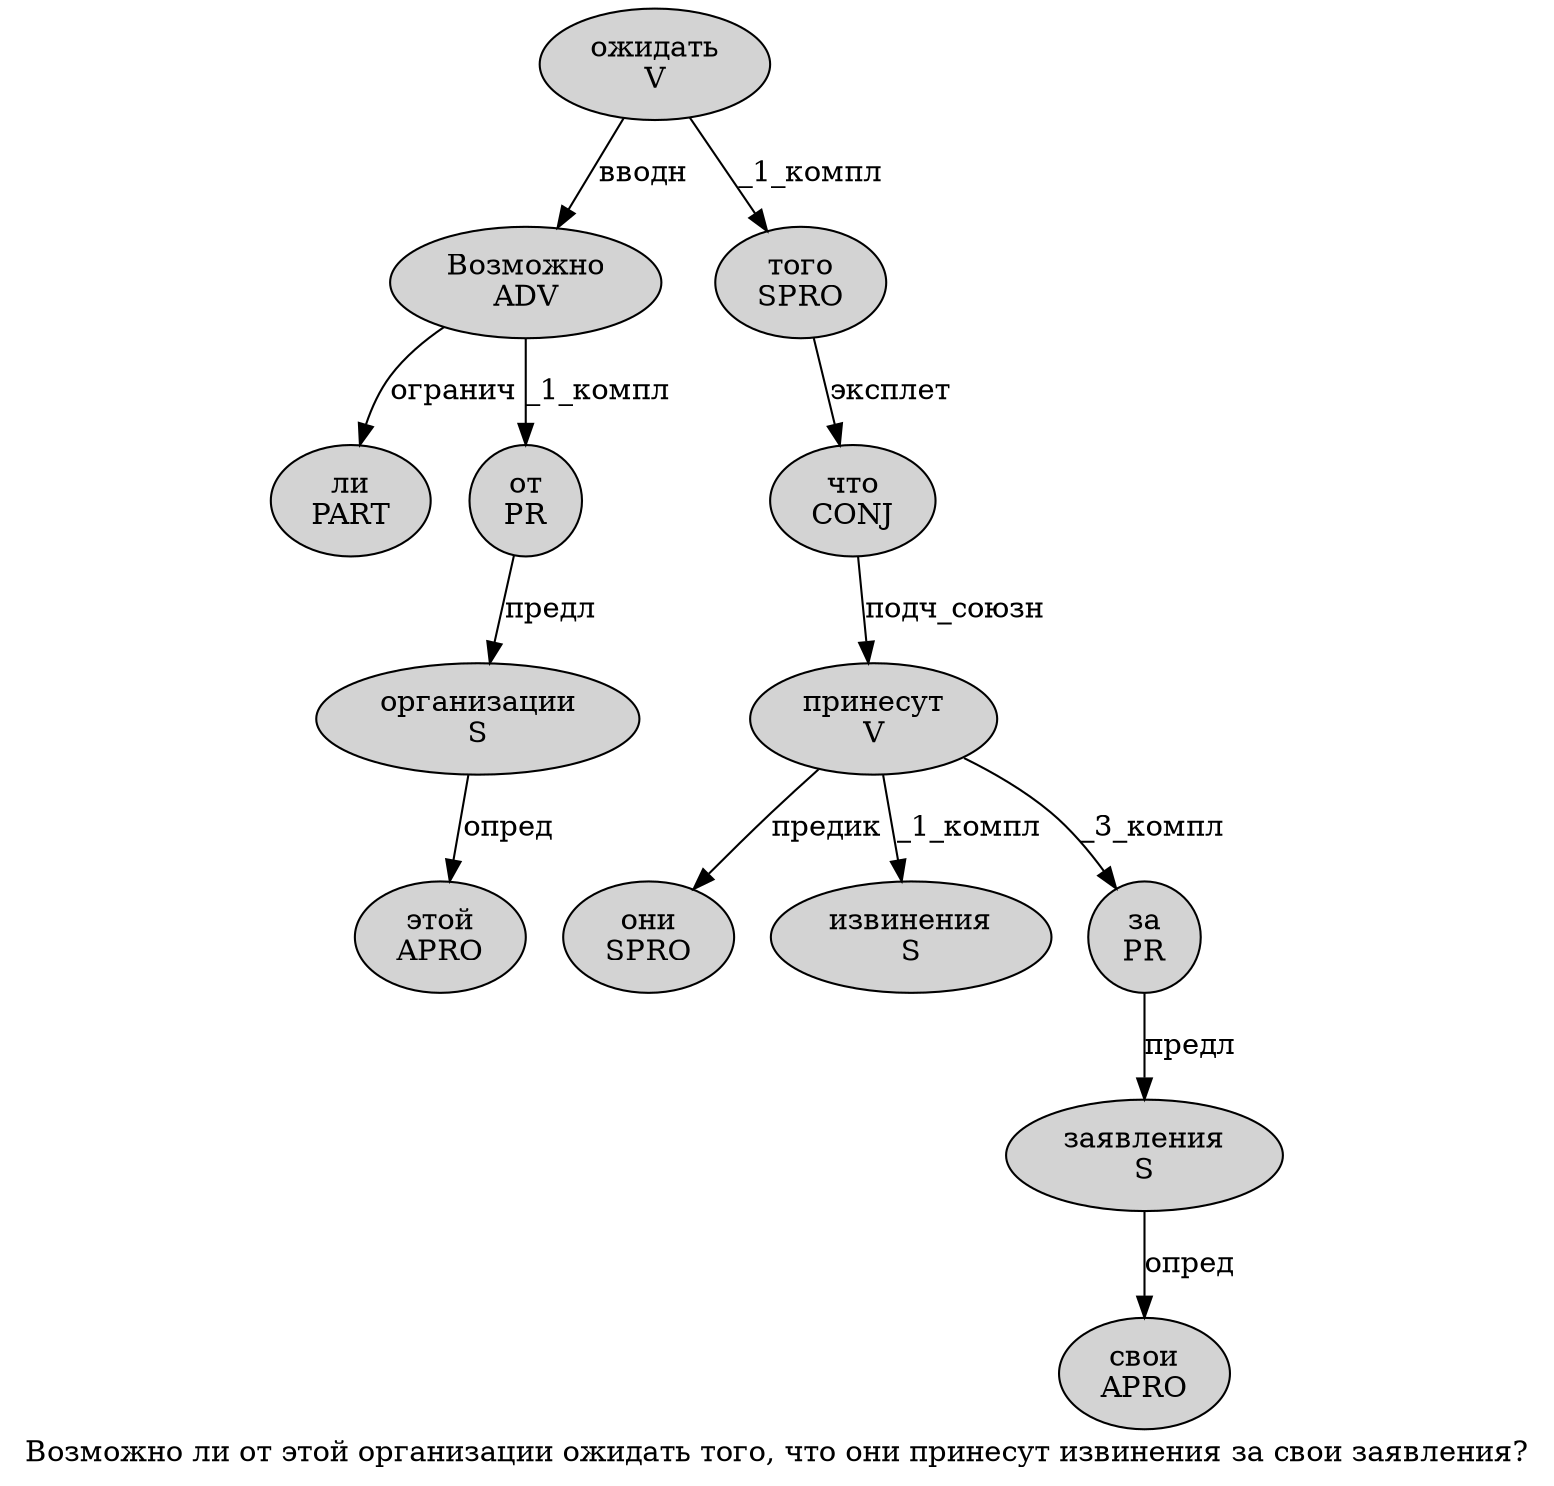 digraph SENTENCE_1134 {
	graph [label="Возможно ли от этой организации ожидать того, что они принесут извинения за свои заявления?"]
	node [style=filled]
		0 [label="Возможно
ADV" color="" fillcolor=lightgray penwidth=1 shape=ellipse]
		1 [label="ли
PART" color="" fillcolor=lightgray penwidth=1 shape=ellipse]
		2 [label="от
PR" color="" fillcolor=lightgray penwidth=1 shape=ellipse]
		3 [label="этой
APRO" color="" fillcolor=lightgray penwidth=1 shape=ellipse]
		4 [label="организации
S" color="" fillcolor=lightgray penwidth=1 shape=ellipse]
		5 [label="ожидать
V" color="" fillcolor=lightgray penwidth=1 shape=ellipse]
		6 [label="того
SPRO" color="" fillcolor=lightgray penwidth=1 shape=ellipse]
		8 [label="что
CONJ" color="" fillcolor=lightgray penwidth=1 shape=ellipse]
		9 [label="они
SPRO" color="" fillcolor=lightgray penwidth=1 shape=ellipse]
		10 [label="принесут
V" color="" fillcolor=lightgray penwidth=1 shape=ellipse]
		11 [label="извинения
S" color="" fillcolor=lightgray penwidth=1 shape=ellipse]
		12 [label="за
PR" color="" fillcolor=lightgray penwidth=1 shape=ellipse]
		13 [label="свои
APRO" color="" fillcolor=lightgray penwidth=1 shape=ellipse]
		14 [label="заявления
S" color="" fillcolor=lightgray penwidth=1 shape=ellipse]
			4 -> 3 [label="опред"]
			12 -> 14 [label="предл"]
			8 -> 10 [label="подч_союзн"]
			10 -> 9 [label="предик"]
			10 -> 11 [label="_1_компл"]
			10 -> 12 [label="_3_компл"]
			6 -> 8 [label="эксплет"]
			0 -> 1 [label="огранич"]
			0 -> 2 [label="_1_компл"]
			2 -> 4 [label="предл"]
			5 -> 0 [label="вводн"]
			5 -> 6 [label="_1_компл"]
			14 -> 13 [label="опред"]
}